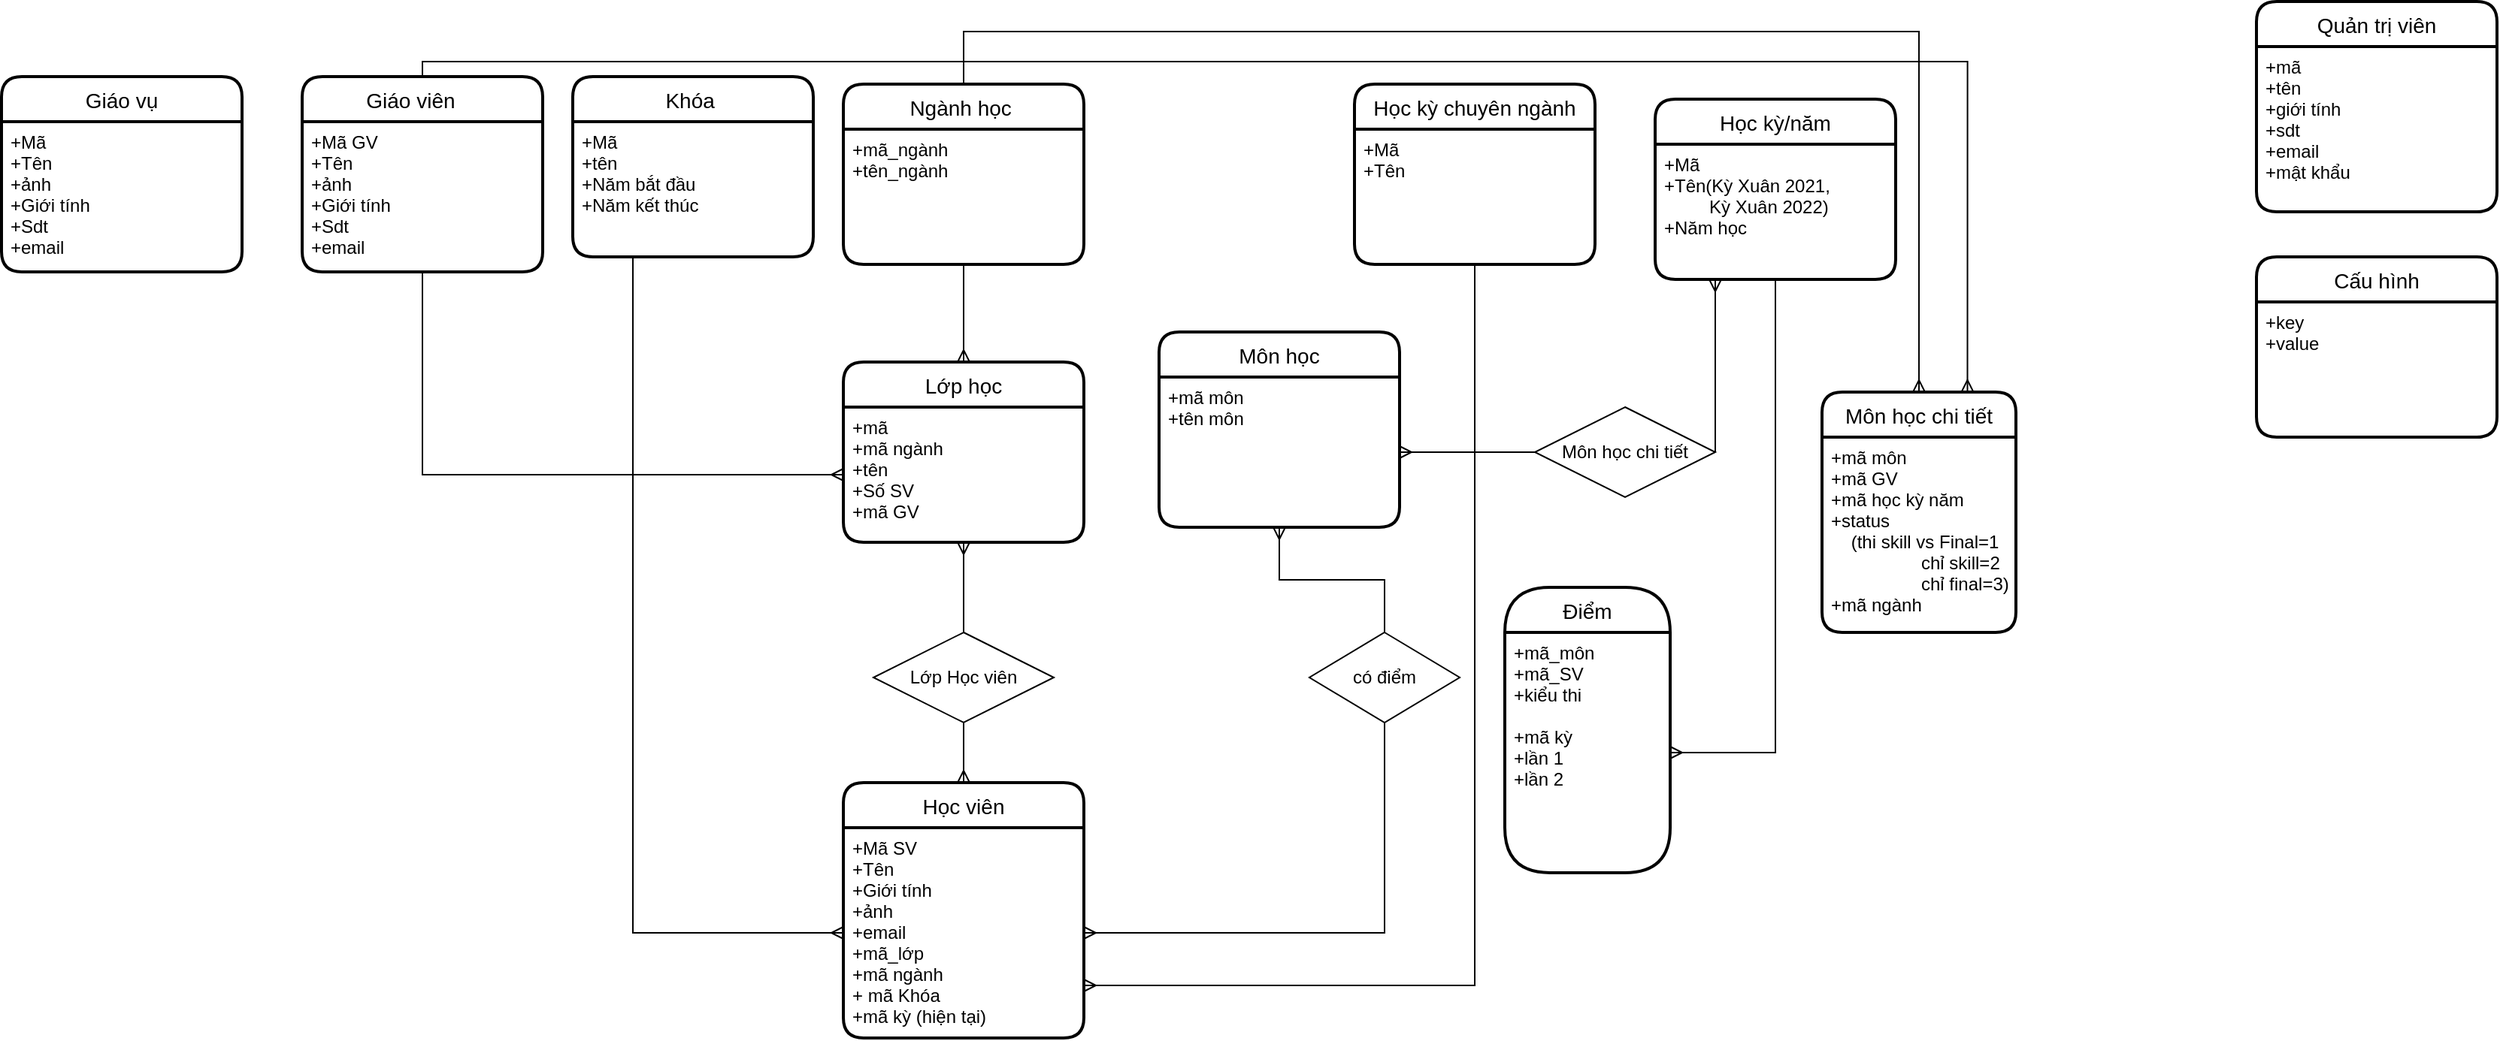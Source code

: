 <mxfile version="18.0.4" type="google" pages="2"><diagram id="BHRlq9lQyB9zRH_3aqh-" name="Page-1"><mxGraphModel grid="1" page="1" gridSize="10" guides="1" tooltips="1" connect="1" arrows="1" fold="1" pageScale="1" pageWidth="850" pageHeight="1100" math="0" shadow="0"><root><mxCell id="0"/><mxCell id="1" parent="0"/><mxCell id="GWSyd2YqOLVpxITgxBCj-1" value="Quản trị viên" style="swimlane;childLayout=stackLayout;horizontal=1;startSize=30;horizontalStack=0;rounded=1;fontSize=14;fontStyle=0;strokeWidth=2;resizeParent=0;resizeLast=1;shadow=0;dashed=0;align=center;" vertex="1" parent="1"><mxGeometry x="1530" y="40" width="160" height="140" as="geometry"/></mxCell><mxCell id="GWSyd2YqOLVpxITgxBCj-2" value="+mã&#10;+tên&#10;+giới tính&#10;+sdt&#10;+email&#10;+mật khẩu " style="align=left;strokeColor=none;fillColor=none;spacingLeft=4;fontSize=12;verticalAlign=top;resizable=0;rotatable=0;part=1;" vertex="1" parent="GWSyd2YqOLVpxITgxBCj-1"><mxGeometry y="30" width="160" height="110" as="geometry"/></mxCell><mxCell id="GWSyd2YqOLVpxITgxBCj-3" value="Học viên" style="swimlane;childLayout=stackLayout;horizontal=1;startSize=30;horizontalStack=0;rounded=1;fontSize=14;fontStyle=0;strokeWidth=2;resizeParent=0;resizeLast=1;shadow=0;dashed=0;align=center;" vertex="1" parent="1"><mxGeometry x="590" y="560" width="160" height="170" as="geometry"/></mxCell><mxCell id="GWSyd2YqOLVpxITgxBCj-4" value="+Mã SV&#10;+Tên&#10;+Giới tính&#10;+ảnh&#10;+email&#10;+mã_lớp&#10;+mã ngành&#10;+ mã Khóa&#10;+mã kỳ (hiện tại)" style="align=left;strokeColor=none;fillColor=none;spacingLeft=4;fontSize=12;verticalAlign=top;resizable=0;rotatable=0;part=1;" vertex="1" parent="GWSyd2YqOLVpxITgxBCj-3"><mxGeometry y="30" width="160" height="140" as="geometry"/></mxCell><mxCell id="GWSyd2YqOLVpxITgxBCj-5" value="Cấu hình" style="swimlane;childLayout=stackLayout;horizontal=1;startSize=30;horizontalStack=0;rounded=1;fontSize=14;fontStyle=0;strokeWidth=2;resizeParent=0;resizeLast=1;shadow=0;dashed=0;align=center;" vertex="1" parent="1"><mxGeometry x="1530" y="210" width="160" height="120" as="geometry"/></mxCell><mxCell id="GWSyd2YqOLVpxITgxBCj-6" value="+key&#10;+value" style="align=left;strokeColor=none;fillColor=none;spacingLeft=4;fontSize=12;verticalAlign=top;resizable=0;rotatable=0;part=1;" vertex="1" parent="GWSyd2YqOLVpxITgxBCj-5"><mxGeometry y="30" width="160" height="90" as="geometry"/></mxCell><mxCell id="GWSyd2YqOLVpxITgxBCj-7" value="Lớp học" style="swimlane;childLayout=stackLayout;horizontal=1;startSize=30;horizontalStack=0;rounded=1;fontSize=14;fontStyle=0;strokeWidth=2;resizeParent=0;resizeLast=1;shadow=0;dashed=0;align=center;" vertex="1" parent="1"><mxGeometry x="590" y="280" width="160" height="120" as="geometry"/></mxCell><mxCell id="GWSyd2YqOLVpxITgxBCj-8" value="+mã&#10;+mã ngành&#10;+tên&#10;+Số SV&#10;+mã GV" style="align=left;strokeColor=none;fillColor=none;spacingLeft=4;fontSize=12;verticalAlign=top;resizable=0;rotatable=0;part=1;" vertex="1" parent="GWSyd2YqOLVpxITgxBCj-7"><mxGeometry y="30" width="160" height="90" as="geometry"/></mxCell><mxCell id="GWSyd2YqOLVpxITgxBCj-10" value="Môn học" style="swimlane;childLayout=stackLayout;horizontal=1;startSize=30;horizontalStack=0;rounded=1;fontSize=14;fontStyle=0;strokeWidth=2;resizeParent=0;resizeLast=1;shadow=0;dashed=0;align=center;" vertex="1" parent="1"><mxGeometry x="800" y="260" width="160" height="130" as="geometry"/></mxCell><mxCell id="GWSyd2YqOLVpxITgxBCj-11" value="+mã môn &#10;+tên môn&#10;&#10;&#10;&#10; " style="align=left;strokeColor=none;fillColor=none;spacingLeft=4;fontSize=12;verticalAlign=top;resizable=0;rotatable=0;part=1;" vertex="1" parent="GWSyd2YqOLVpxITgxBCj-10"><mxGeometry y="30" width="160" height="100" as="geometry"/></mxCell><mxCell id="GWSyd2YqOLVpxITgxBCj-12" value="Điểm" style="swimlane;childLayout=stackLayout;horizontal=1;startSize=30;horizontalStack=0;rounded=1;fontSize=14;fontStyle=0;strokeWidth=2;resizeParent=0;resizeLast=1;shadow=0;dashed=0;align=center;arcSize=50;" vertex="1" parent="1"><mxGeometry x="1030" y="430" width="110" height="190" as="geometry"/></mxCell><mxCell id="GWSyd2YqOLVpxITgxBCj-13" value="+mã_môn&#10;+mã_SV&#10;+kiểu thi&#10;&#10;+mã kỳ&#10;+lần 1&#10;+lần 2  &#10;" style="align=left;strokeColor=none;fillColor=none;spacingLeft=4;fontSize=12;verticalAlign=top;resizable=0;rotatable=0;part=1;" vertex="1" parent="GWSyd2YqOLVpxITgxBCj-12"><mxGeometry y="30" width="110" height="160" as="geometry"/></mxCell><mxCell id="GWSyd2YqOLVpxITgxBCj-16" value="Giáo viên    " style="swimlane;childLayout=stackLayout;horizontal=1;startSize=30;horizontalStack=0;rounded=1;fontSize=14;fontStyle=0;strokeWidth=2;resizeParent=0;resizeLast=1;shadow=0;dashed=0;align=center;" vertex="1" parent="1"><mxGeometry x="230" y="90" width="160" height="130" as="geometry"/></mxCell><mxCell id="GWSyd2YqOLVpxITgxBCj-17" value="+Mã GV&#10;+Tên&#10;+ảnh    &#10;+Giới tính&#10;+Sdt&#10;+email" style="align=left;strokeColor=none;fillColor=none;spacingLeft=4;fontSize=12;verticalAlign=top;resizable=0;rotatable=0;part=1;" vertex="1" parent="GWSyd2YqOLVpxITgxBCj-16"><mxGeometry y="30" width="160" height="100" as="geometry"/></mxCell><mxCell id="As0inwiZUNO2Wqzn2yUd-1" value="Ngành học " style="swimlane;childLayout=stackLayout;horizontal=1;startSize=30;horizontalStack=0;rounded=1;fontSize=14;fontStyle=0;strokeWidth=2;resizeParent=0;resizeLast=1;shadow=0;dashed=0;align=center;" vertex="1" parent="1"><mxGeometry x="590" y="95" width="160" height="120" as="geometry"/></mxCell><mxCell id="As0inwiZUNO2Wqzn2yUd-2" value="+mã_ngành&#10;+tên_ngành" style="align=left;strokeColor=none;fillColor=none;spacingLeft=4;fontSize=12;verticalAlign=top;resizable=0;rotatable=0;part=1;" vertex="1" parent="As0inwiZUNO2Wqzn2yUd-1"><mxGeometry y="30" width="160" height="90" as="geometry"/></mxCell><mxCell id="8SyAHFQkAuumiU2WXGUC-1" value="Học kỳ/năm" style="swimlane;childLayout=stackLayout;horizontal=1;startSize=30;horizontalStack=0;rounded=1;fontSize=14;fontStyle=0;strokeWidth=2;resizeParent=0;resizeLast=1;shadow=0;dashed=0;align=center;" vertex="1" parent="1"><mxGeometry x="1130" y="105" width="160" height="120" as="geometry"/></mxCell><mxCell id="8SyAHFQkAuumiU2WXGUC-2" value="+Mã&#10;+Tên(Kỳ Xuân 2021, &#10;          Kỳ Xuân 2022)&#10;+Năm học " style="align=left;strokeColor=none;fillColor=none;spacingLeft=4;fontSize=12;verticalAlign=top;resizable=0;rotatable=0;part=1;" vertex="1" parent="8SyAHFQkAuumiU2WXGUC-1"><mxGeometry y="30" width="160" height="90" as="geometry"/></mxCell><mxCell id="Zsi5KVs_UI_7GZ5l03Mt-1" value="Giáo vụ" style="swimlane;childLayout=stackLayout;horizontal=1;startSize=30;horizontalStack=0;rounded=1;fontSize=14;fontStyle=0;strokeWidth=2;resizeParent=0;resizeLast=1;shadow=0;dashed=0;align=center;" vertex="1" parent="1"><mxGeometry x="30" y="90" width="160" height="130" as="geometry"/></mxCell><mxCell id="Zsi5KVs_UI_7GZ5l03Mt-2" value="+Mã&#10;+Tên&#10;+ảnh    &#10;+Giới tính&#10;+Sdt&#10;+email" style="align=left;strokeColor=none;fillColor=none;spacingLeft=4;fontSize=12;verticalAlign=top;resizable=0;rotatable=0;part=1;" vertex="1" parent="Zsi5KVs_UI_7GZ5l03Mt-1"><mxGeometry y="30" width="160" height="100" as="geometry"/></mxCell><mxCell id="Zsi5KVs_UI_7GZ5l03Mt-3" value="Khóa " style="swimlane;childLayout=stackLayout;horizontal=1;startSize=30;horizontalStack=0;rounded=1;fontSize=14;fontStyle=0;strokeWidth=2;resizeParent=0;resizeLast=1;shadow=0;dashed=0;align=center;" vertex="1" parent="1"><mxGeometry x="410" y="90" width="160" height="120" as="geometry"/></mxCell><mxCell id="Zsi5KVs_UI_7GZ5l03Mt-4" value="+Mã&#10;+tên&#10;+Năm bắt đầu&#10;+Năm kết thúc" style="align=left;strokeColor=none;fillColor=none;spacingLeft=4;fontSize=12;verticalAlign=top;resizable=0;rotatable=0;part=1;" vertex="1" parent="Zsi5KVs_UI_7GZ5l03Mt-3"><mxGeometry y="30" width="160" height="90" as="geometry"/></mxCell><mxCell id="qFnhOeAhhviYLG02v7L_-3" value="" style="edgeStyle=orthogonalEdgeStyle;fontSize=12;html=1;endArrow=ERmany;startArrow=none;rounded=0;entryX=0.5;entryY=1;entryDx=0;entryDy=0;exitX=0.5;exitY=0;exitDx=0;exitDy=0;" edge="1" parent="1" source="qFnhOeAhhviYLG02v7L_-2" target="GWSyd2YqOLVpxITgxBCj-11"><mxGeometry width="100" height="100" relative="1" as="geometry"><mxPoint x="550" y="470" as="sourcePoint"/><mxPoint x="650" y="370" as="targetPoint"/></mxGeometry></mxCell><mxCell id="qFnhOeAhhviYLG02v7L_-4" style="edgeStyle=none;rounded=0;orthogonalLoop=1;jettySize=auto;html=1;exitX=1;exitY=1;exitDx=0;exitDy=0;" edge="1" parent="1" source="qFnhOeAhhviYLG02v7L_-2" target="qFnhOeAhhviYLG02v7L_-2"><mxGeometry relative="1" as="geometry"/></mxCell><mxCell id="qFnhOeAhhviYLG02v7L_-2" value="có điểm" style="shape=rhombus;perimeter=rhombusPerimeter;whiteSpace=wrap;html=1;align=center;" vertex="1" parent="1"><mxGeometry x="900" y="460" width="100" height="60" as="geometry"/></mxCell><mxCell id="qFnhOeAhhviYLG02v7L_-5" value="" style="edgeStyle=orthogonalEdgeStyle;fontSize=12;html=1;endArrow=none;startArrow=ERmany;rounded=0;entryX=0.5;entryY=1;entryDx=0;entryDy=0;exitX=1;exitY=0.5;exitDx=0;exitDy=0;" edge="1" parent="1" source="GWSyd2YqOLVpxITgxBCj-4" target="qFnhOeAhhviYLG02v7L_-2"><mxGeometry width="100" height="100" relative="1" as="geometry"><mxPoint x="800" y="670" as="sourcePoint"/><mxPoint x="1090" y="180" as="targetPoint"/></mxGeometry></mxCell><mxCell id="qFnhOeAhhviYLG02v7L_-8" value="" style="edgeStyle=orthogonalEdgeStyle;fontSize=12;html=1;endArrow=ERmany;rounded=0;entryX=0.75;entryY=0;entryDx=0;entryDy=0;exitX=0.5;exitY=0;exitDx=0;exitDy=0;" edge="1" parent="1" source="GWSyd2YqOLVpxITgxBCj-16" target="dlkMBU8t3X-sby5qNL1Q-10"><mxGeometry width="100" height="100" relative="1" as="geometry"><mxPoint x="580" y="420" as="sourcePoint"/><mxPoint x="680" y="320" as="targetPoint"/></mxGeometry></mxCell><mxCell id="qFnhOeAhhviYLG02v7L_-9" value="" style="edgeStyle=orthogonalEdgeStyle;fontSize=12;html=1;endArrow=ERmany;rounded=0;entryX=0;entryY=0.5;entryDx=0;entryDy=0;exitX=0.25;exitY=1;exitDx=0;exitDy=0;" edge="1" parent="1" source="Zsi5KVs_UI_7GZ5l03Mt-4" target="GWSyd2YqOLVpxITgxBCj-4"><mxGeometry width="100" height="100" relative="1" as="geometry"><mxPoint x="320" y="100.0" as="sourcePoint"/><mxPoint x="1110" y="100.0" as="targetPoint"/><Array as="points"><mxPoint x="450" y="660"/></Array></mxGeometry></mxCell><mxCell id="qFnhOeAhhviYLG02v7L_-11" value="" style="fontSize=12;html=1;endArrow=ERmany;rounded=0;entryX=1;entryY=0.5;entryDx=0;entryDy=0;edgeStyle=orthogonalEdgeStyle;exitX=0.5;exitY=1;exitDx=0;exitDy=0;" edge="1" parent="1" source="8SyAHFQkAuumiU2WXGUC-2" target="GWSyd2YqOLVpxITgxBCj-13"><mxGeometry width="100" height="100" relative="1" as="geometry"><mxPoint x="1270" y="240" as="sourcePoint"/><mxPoint x="590" y="560" as="targetPoint"/></mxGeometry></mxCell><mxCell id="JjEBjO5GqwL359YXGDjP-1" value="" style="edgeStyle=orthogonalEdgeStyle;fontSize=12;html=1;endArrow=ERmany;rounded=0;exitX=0.5;exitY=0;exitDx=0;exitDy=0;entryX=0.5;entryY=0;entryDx=0;entryDy=0;" edge="1" parent="1" source="As0inwiZUNO2Wqzn2yUd-1" target="dlkMBU8t3X-sby5qNL1Q-10"><mxGeometry width="100" height="100" relative="1" as="geometry"><mxPoint x="770" y="260" as="sourcePoint"/><mxPoint x="870" y="160" as="targetPoint"/><Array as="points"><mxPoint x="670" y="60"/><mxPoint x="1306" y="60"/></Array></mxGeometry></mxCell><mxCell id="JjEBjO5GqwL359YXGDjP-3" value="" style="fontSize=12;html=1;endArrow=ERmany;startArrow=none;rounded=0;exitX=0.5;exitY=0;exitDx=0;exitDy=0;entryX=0.5;entryY=1;entryDx=0;entryDy=0;" edge="1" parent="1" source="JjEBjO5GqwL359YXGDjP-4" target="GWSyd2YqOLVpxITgxBCj-8"><mxGeometry width="100" height="100" relative="1" as="geometry"><mxPoint x="740" y="500" as="sourcePoint"/><mxPoint x="840" y="400" as="targetPoint"/></mxGeometry></mxCell><mxCell id="JjEBjO5GqwL359YXGDjP-4" value="Lớp Học viên" style="shape=rhombus;perimeter=rhombusPerimeter;whiteSpace=wrap;html=1;align=center;" vertex="1" parent="1"><mxGeometry x="610" y="460" width="120" height="60" as="geometry"/></mxCell><mxCell id="JjEBjO5GqwL359YXGDjP-5" value="" style="fontSize=12;html=1;endArrow=none;startArrow=ERmany;rounded=0;exitX=0.5;exitY=0;exitDx=0;exitDy=0;entryX=0.5;entryY=1;entryDx=0;entryDy=0;" edge="1" parent="1" source="GWSyd2YqOLVpxITgxBCj-3" target="JjEBjO5GqwL359YXGDjP-4"><mxGeometry width="100" height="100" relative="1" as="geometry"><mxPoint x="670.0" y="560" as="sourcePoint"/><mxPoint x="670.0" y="400" as="targetPoint"/></mxGeometry></mxCell><mxCell id="JjEBjO5GqwL359YXGDjP-6" value="" style="fontSize=12;html=1;endArrow=ERmany;rounded=0;entryX=0.5;entryY=0;entryDx=0;entryDy=0;exitX=0.5;exitY=1;exitDx=0;exitDy=0;" edge="1" parent="1" source="As0inwiZUNO2Wqzn2yUd-2" target="GWSyd2YqOLVpxITgxBCj-7"><mxGeometry width="100" height="100" relative="1" as="geometry"><mxPoint x="710" y="460" as="sourcePoint"/><mxPoint x="810" y="360" as="targetPoint"/></mxGeometry></mxCell><mxCell id="dlkMBU8t3X-sby5qNL1Q-1" value="Học kỳ chuyên ngành" style="swimlane;childLayout=stackLayout;horizontal=1;startSize=30;horizontalStack=0;rounded=1;fontSize=14;fontStyle=0;strokeWidth=2;resizeParent=0;resizeLast=1;shadow=0;dashed=0;align=center;" vertex="1" parent="1"><mxGeometry x="930" y="95" width="160" height="120" as="geometry"/></mxCell><mxCell id="dlkMBU8t3X-sby5qNL1Q-2" value="+Mã&#10;+Tên" style="align=left;strokeColor=none;fillColor=none;spacingLeft=4;fontSize=12;verticalAlign=top;resizable=0;rotatable=0;part=1;" vertex="1" parent="dlkMBU8t3X-sby5qNL1Q-1"><mxGeometry y="30" width="160" height="90" as="geometry"/></mxCell><mxCell id="dlkMBU8t3X-sby5qNL1Q-3" value="" style="edgeStyle=orthogonalEdgeStyle;fontSize=12;html=1;endArrow=ERmany;rounded=0;entryX=1;entryY=0.75;entryDx=0;entryDy=0;exitX=0.5;exitY=1;exitDx=0;exitDy=0;" edge="1" parent="1" source="dlkMBU8t3X-sby5qNL1Q-2" target="GWSyd2YqOLVpxITgxBCj-4"><mxGeometry width="100" height="100" relative="1" as="geometry"><mxPoint x="840" y="470" as="sourcePoint"/><mxPoint x="940" y="370" as="targetPoint"/></mxGeometry></mxCell><mxCell id="dlkMBU8t3X-sby5qNL1Q-4" value="" style="edgeStyle=orthogonalEdgeStyle;fontSize=12;html=1;endArrow=ERmany;rounded=0;entryX=0;entryY=0.5;entryDx=0;entryDy=0;exitX=0.5;exitY=1;exitDx=0;exitDy=0;" edge="1" parent="1" source="GWSyd2YqOLVpxITgxBCj-17" target="GWSyd2YqOLVpxITgxBCj-8"><mxGeometry width="100" height="100" relative="1" as="geometry"><mxPoint x="620" y="470" as="sourcePoint"/><mxPoint x="720" y="370" as="targetPoint"/></mxGeometry></mxCell><mxCell id="dlkMBU8t3X-sby5qNL1Q-6" value="" style="fontSize=12;html=1;endArrow=ERmany;startArrow=none;rounded=0;entryX=0.25;entryY=1;entryDx=0;entryDy=0;exitX=1;exitY=0.5;exitDx=0;exitDy=0;" edge="1" parent="1" source="dlkMBU8t3X-sby5qNL1Q-7" target="8SyAHFQkAuumiU2WXGUC-2"><mxGeometry width="100" height="100" relative="1" as="geometry"><mxPoint x="1130" y="370" as="sourcePoint"/><mxPoint x="1230" y="270" as="targetPoint"/></mxGeometry></mxCell><mxCell id="dlkMBU8t3X-sby5qNL1Q-7" value="Môn học chi tiết" style="shape=rhombus;perimeter=rhombusPerimeter;whiteSpace=wrap;html=1;align=center;" vertex="1" parent="1"><mxGeometry x="1050" y="310" width="120" height="60" as="geometry"/></mxCell><mxCell id="dlkMBU8t3X-sby5qNL1Q-8" value="" style="fontSize=12;html=1;endArrow=none;startArrow=ERmany;rounded=0;entryX=0;entryY=0.5;entryDx=0;entryDy=0;exitX=1;exitY=0.5;exitDx=0;exitDy=0;" edge="1" parent="1" source="GWSyd2YqOLVpxITgxBCj-11" target="dlkMBU8t3X-sby5qNL1Q-7"><mxGeometry width="100" height="100" relative="1" as="geometry"><mxPoint x="950" y="335" as="sourcePoint"/><mxPoint x="1155" y="225" as="targetPoint"/></mxGeometry></mxCell><mxCell id="dlkMBU8t3X-sby5qNL1Q-10" value="Môn học chi tiết" style="swimlane;childLayout=stackLayout;horizontal=1;startSize=30;horizontalStack=0;rounded=1;fontSize=14;fontStyle=0;strokeWidth=2;resizeParent=0;resizeLast=1;shadow=0;dashed=0;align=center;" vertex="1" parent="1"><mxGeometry x="1241" y="300" width="129" height="160" as="geometry"/></mxCell><mxCell id="dlkMBU8t3X-sby5qNL1Q-11" value="+mã môn &#10;+mã GV&#10;+mã học kỳ năm&#10;+status&#10;    (thi skill vs Final=1&#10;                  chỉ skill=2    &#10;                  chỉ final=3)&#10;+mã ngành" style="align=left;strokeColor=none;fillColor=none;spacingLeft=4;fontSize=12;verticalAlign=top;resizable=0;rotatable=0;part=1;" vertex="1" parent="dlkMBU8t3X-sby5qNL1Q-10"><mxGeometry y="30" width="129" height="130" as="geometry"/></mxCell></root></mxGraphModel></diagram><diagram id="-JvDn_v2DTH-iRINagby" name="Page-2"><mxGraphModel grid="1" page="1" gridSize="10" guides="1" tooltips="1" connect="1" arrows="1" fold="1" pageScale="1" pageWidth="850" pageHeight="1100" math="0" shadow="0"><root><mxCell id="0"/><mxCell id="1" parent="0"/></root></mxGraphModel></diagram></mxfile>